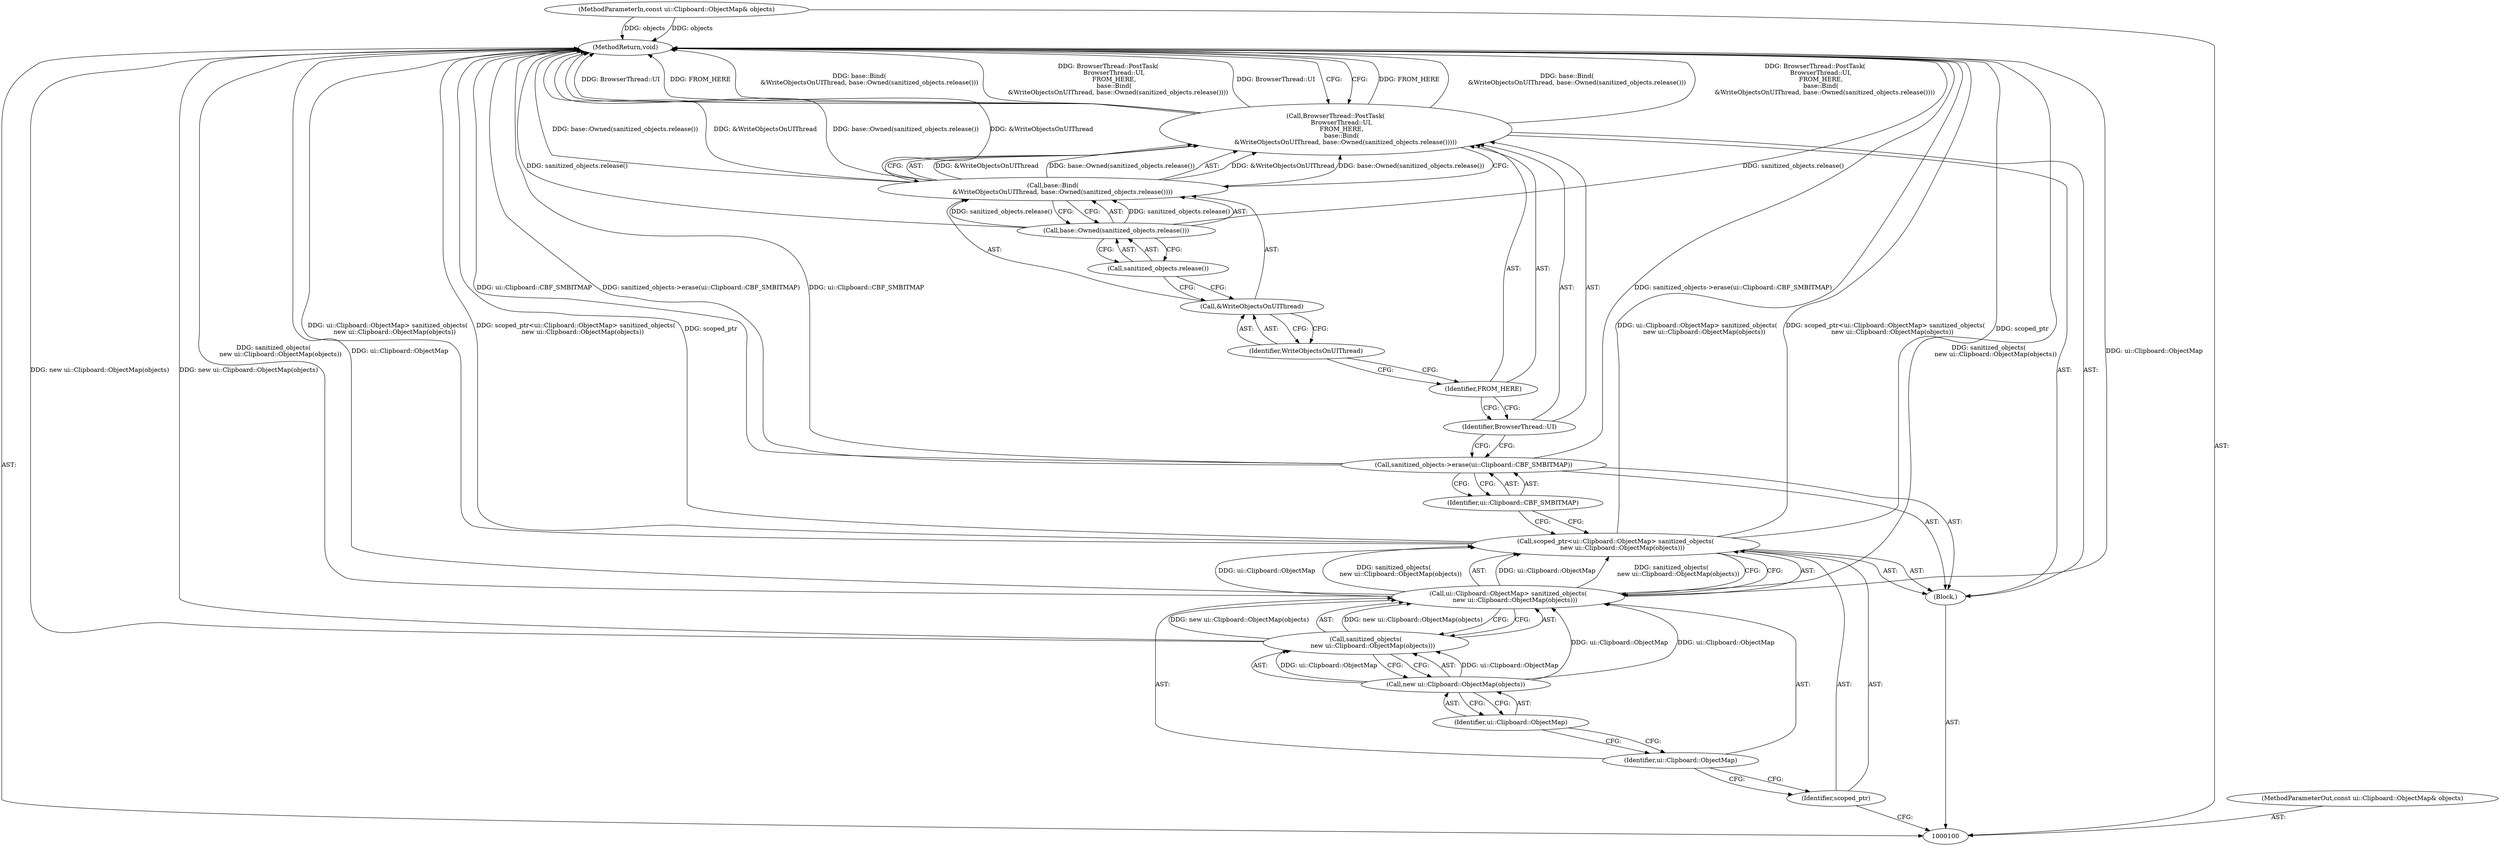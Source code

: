 digraph "1_Chrome_5b0d76edd5d6d4054b2e1263e23c852226c5f701" {
"1000120" [label="(MethodReturn,void)"];
"1000114" [label="(Identifier,FROM_HERE)"];
"1000115" [label="(Call,base::Bind(\n          &WriteObjectsOnUIThread, base::Owned(sanitized_objects.release())))"];
"1000116" [label="(Call,&WriteObjectsOnUIThread)"];
"1000117" [label="(Identifier,WriteObjectsOnUIThread)"];
"1000118" [label="(Call,base::Owned(sanitized_objects.release()))"];
"1000119" [label="(Call,sanitized_objects.release())"];
"1000101" [label="(MethodParameterIn,const ui::Clipboard::ObjectMap& objects)"];
"1000169" [label="(MethodParameterOut,const ui::Clipboard::ObjectMap& objects)"];
"1000102" [label="(Block,)"];
"1000105" [label="(Call,ui::Clipboard::ObjectMap> sanitized_objects(\n       new ui::Clipboard::ObjectMap(objects)))"];
"1000106" [label="(Identifier,ui::Clipboard::ObjectMap)"];
"1000103" [label="(Call,scoped_ptr<ui::Clipboard::ObjectMap> sanitized_objects(\n       new ui::Clipboard::ObjectMap(objects)))"];
"1000104" [label="(Identifier,scoped_ptr)"];
"1000107" [label="(Call,sanitized_objects(\n       new ui::Clipboard::ObjectMap(objects)))"];
"1000109" [label="(Identifier,ui::Clipboard::ObjectMap)"];
"1000108" [label="(Call,new ui::Clipboard::ObjectMap(objects))"];
"1000110" [label="(Call,sanitized_objects->erase(ui::Clipboard::CBF_SMBITMAP))"];
"1000111" [label="(Identifier,ui::Clipboard::CBF_SMBITMAP)"];
"1000112" [label="(Call,BrowserThread::PostTask(\n      BrowserThread::UI,\n      FROM_HERE,\n      base::Bind(\n          &WriteObjectsOnUIThread, base::Owned(sanitized_objects.release()))))"];
"1000113" [label="(Identifier,BrowserThread::UI)"];
"1000120" -> "1000100"  [label="AST: "];
"1000120" -> "1000112"  [label="CFG: "];
"1000107" -> "1000120"  [label="DDG: new ui::Clipboard::ObjectMap(objects)"];
"1000105" -> "1000120"  [label="DDG: sanitized_objects(\n       new ui::Clipboard::ObjectMap(objects))"];
"1000105" -> "1000120"  [label="DDG: ui::Clipboard::ObjectMap"];
"1000103" -> "1000120"  [label="DDG: scoped_ptr"];
"1000103" -> "1000120"  [label="DDG: ui::Clipboard::ObjectMap> sanitized_objects(\n       new ui::Clipboard::ObjectMap(objects))"];
"1000103" -> "1000120"  [label="DDG: scoped_ptr<ui::Clipboard::ObjectMap> sanitized_objects(\n       new ui::Clipboard::ObjectMap(objects))"];
"1000112" -> "1000120"  [label="DDG: FROM_HERE"];
"1000112" -> "1000120"  [label="DDG: base::Bind(\n          &WriteObjectsOnUIThread, base::Owned(sanitized_objects.release()))"];
"1000112" -> "1000120"  [label="DDG: BrowserThread::PostTask(\n      BrowserThread::UI,\n      FROM_HERE,\n      base::Bind(\n          &WriteObjectsOnUIThread, base::Owned(sanitized_objects.release())))"];
"1000112" -> "1000120"  [label="DDG: BrowserThread::UI"];
"1000115" -> "1000120"  [label="DDG: base::Owned(sanitized_objects.release())"];
"1000115" -> "1000120"  [label="DDG: &WriteObjectsOnUIThread"];
"1000118" -> "1000120"  [label="DDG: sanitized_objects.release()"];
"1000101" -> "1000120"  [label="DDG: objects"];
"1000110" -> "1000120"  [label="DDG: sanitized_objects->erase(ui::Clipboard::CBF_SMBITMAP)"];
"1000110" -> "1000120"  [label="DDG: ui::Clipboard::CBF_SMBITMAP"];
"1000114" -> "1000112"  [label="AST: "];
"1000114" -> "1000113"  [label="CFG: "];
"1000117" -> "1000114"  [label="CFG: "];
"1000115" -> "1000112"  [label="AST: "];
"1000115" -> "1000118"  [label="CFG: "];
"1000116" -> "1000115"  [label="AST: "];
"1000118" -> "1000115"  [label="AST: "];
"1000112" -> "1000115"  [label="CFG: "];
"1000115" -> "1000120"  [label="DDG: base::Owned(sanitized_objects.release())"];
"1000115" -> "1000120"  [label="DDG: &WriteObjectsOnUIThread"];
"1000115" -> "1000112"  [label="DDG: &WriteObjectsOnUIThread"];
"1000115" -> "1000112"  [label="DDG: base::Owned(sanitized_objects.release())"];
"1000118" -> "1000115"  [label="DDG: sanitized_objects.release()"];
"1000116" -> "1000115"  [label="AST: "];
"1000116" -> "1000117"  [label="CFG: "];
"1000117" -> "1000116"  [label="AST: "];
"1000119" -> "1000116"  [label="CFG: "];
"1000117" -> "1000116"  [label="AST: "];
"1000117" -> "1000114"  [label="CFG: "];
"1000116" -> "1000117"  [label="CFG: "];
"1000118" -> "1000115"  [label="AST: "];
"1000118" -> "1000119"  [label="CFG: "];
"1000119" -> "1000118"  [label="AST: "];
"1000115" -> "1000118"  [label="CFG: "];
"1000118" -> "1000120"  [label="DDG: sanitized_objects.release()"];
"1000118" -> "1000115"  [label="DDG: sanitized_objects.release()"];
"1000119" -> "1000118"  [label="AST: "];
"1000119" -> "1000116"  [label="CFG: "];
"1000118" -> "1000119"  [label="CFG: "];
"1000101" -> "1000100"  [label="AST: "];
"1000101" -> "1000120"  [label="DDG: objects"];
"1000169" -> "1000100"  [label="AST: "];
"1000102" -> "1000100"  [label="AST: "];
"1000103" -> "1000102"  [label="AST: "];
"1000110" -> "1000102"  [label="AST: "];
"1000112" -> "1000102"  [label="AST: "];
"1000105" -> "1000103"  [label="AST: "];
"1000105" -> "1000107"  [label="CFG: "];
"1000106" -> "1000105"  [label="AST: "];
"1000107" -> "1000105"  [label="AST: "];
"1000103" -> "1000105"  [label="CFG: "];
"1000105" -> "1000120"  [label="DDG: sanitized_objects(\n       new ui::Clipboard::ObjectMap(objects))"];
"1000105" -> "1000120"  [label="DDG: ui::Clipboard::ObjectMap"];
"1000105" -> "1000103"  [label="DDG: ui::Clipboard::ObjectMap"];
"1000105" -> "1000103"  [label="DDG: sanitized_objects(\n       new ui::Clipboard::ObjectMap(objects))"];
"1000108" -> "1000105"  [label="DDG: ui::Clipboard::ObjectMap"];
"1000107" -> "1000105"  [label="DDG: new ui::Clipboard::ObjectMap(objects)"];
"1000106" -> "1000105"  [label="AST: "];
"1000106" -> "1000104"  [label="CFG: "];
"1000109" -> "1000106"  [label="CFG: "];
"1000103" -> "1000102"  [label="AST: "];
"1000103" -> "1000105"  [label="CFG: "];
"1000104" -> "1000103"  [label="AST: "];
"1000105" -> "1000103"  [label="AST: "];
"1000111" -> "1000103"  [label="CFG: "];
"1000103" -> "1000120"  [label="DDG: scoped_ptr"];
"1000103" -> "1000120"  [label="DDG: ui::Clipboard::ObjectMap> sanitized_objects(\n       new ui::Clipboard::ObjectMap(objects))"];
"1000103" -> "1000120"  [label="DDG: scoped_ptr<ui::Clipboard::ObjectMap> sanitized_objects(\n       new ui::Clipboard::ObjectMap(objects))"];
"1000105" -> "1000103"  [label="DDG: ui::Clipboard::ObjectMap"];
"1000105" -> "1000103"  [label="DDG: sanitized_objects(\n       new ui::Clipboard::ObjectMap(objects))"];
"1000104" -> "1000103"  [label="AST: "];
"1000104" -> "1000100"  [label="CFG: "];
"1000106" -> "1000104"  [label="CFG: "];
"1000107" -> "1000105"  [label="AST: "];
"1000107" -> "1000108"  [label="CFG: "];
"1000108" -> "1000107"  [label="AST: "];
"1000105" -> "1000107"  [label="CFG: "];
"1000107" -> "1000120"  [label="DDG: new ui::Clipboard::ObjectMap(objects)"];
"1000107" -> "1000105"  [label="DDG: new ui::Clipboard::ObjectMap(objects)"];
"1000108" -> "1000107"  [label="DDG: ui::Clipboard::ObjectMap"];
"1000109" -> "1000108"  [label="AST: "];
"1000109" -> "1000106"  [label="CFG: "];
"1000108" -> "1000109"  [label="CFG: "];
"1000108" -> "1000107"  [label="AST: "];
"1000108" -> "1000109"  [label="CFG: "];
"1000109" -> "1000108"  [label="AST: "];
"1000107" -> "1000108"  [label="CFG: "];
"1000108" -> "1000105"  [label="DDG: ui::Clipboard::ObjectMap"];
"1000108" -> "1000107"  [label="DDG: ui::Clipboard::ObjectMap"];
"1000110" -> "1000102"  [label="AST: "];
"1000110" -> "1000111"  [label="CFG: "];
"1000111" -> "1000110"  [label="AST: "];
"1000113" -> "1000110"  [label="CFG: "];
"1000110" -> "1000120"  [label="DDG: sanitized_objects->erase(ui::Clipboard::CBF_SMBITMAP)"];
"1000110" -> "1000120"  [label="DDG: ui::Clipboard::CBF_SMBITMAP"];
"1000111" -> "1000110"  [label="AST: "];
"1000111" -> "1000103"  [label="CFG: "];
"1000110" -> "1000111"  [label="CFG: "];
"1000112" -> "1000102"  [label="AST: "];
"1000112" -> "1000115"  [label="CFG: "];
"1000113" -> "1000112"  [label="AST: "];
"1000114" -> "1000112"  [label="AST: "];
"1000115" -> "1000112"  [label="AST: "];
"1000120" -> "1000112"  [label="CFG: "];
"1000112" -> "1000120"  [label="DDG: FROM_HERE"];
"1000112" -> "1000120"  [label="DDG: base::Bind(\n          &WriteObjectsOnUIThread, base::Owned(sanitized_objects.release()))"];
"1000112" -> "1000120"  [label="DDG: BrowserThread::PostTask(\n      BrowserThread::UI,\n      FROM_HERE,\n      base::Bind(\n          &WriteObjectsOnUIThread, base::Owned(sanitized_objects.release())))"];
"1000112" -> "1000120"  [label="DDG: BrowserThread::UI"];
"1000115" -> "1000112"  [label="DDG: &WriteObjectsOnUIThread"];
"1000115" -> "1000112"  [label="DDG: base::Owned(sanitized_objects.release())"];
"1000113" -> "1000112"  [label="AST: "];
"1000113" -> "1000110"  [label="CFG: "];
"1000114" -> "1000113"  [label="CFG: "];
}
